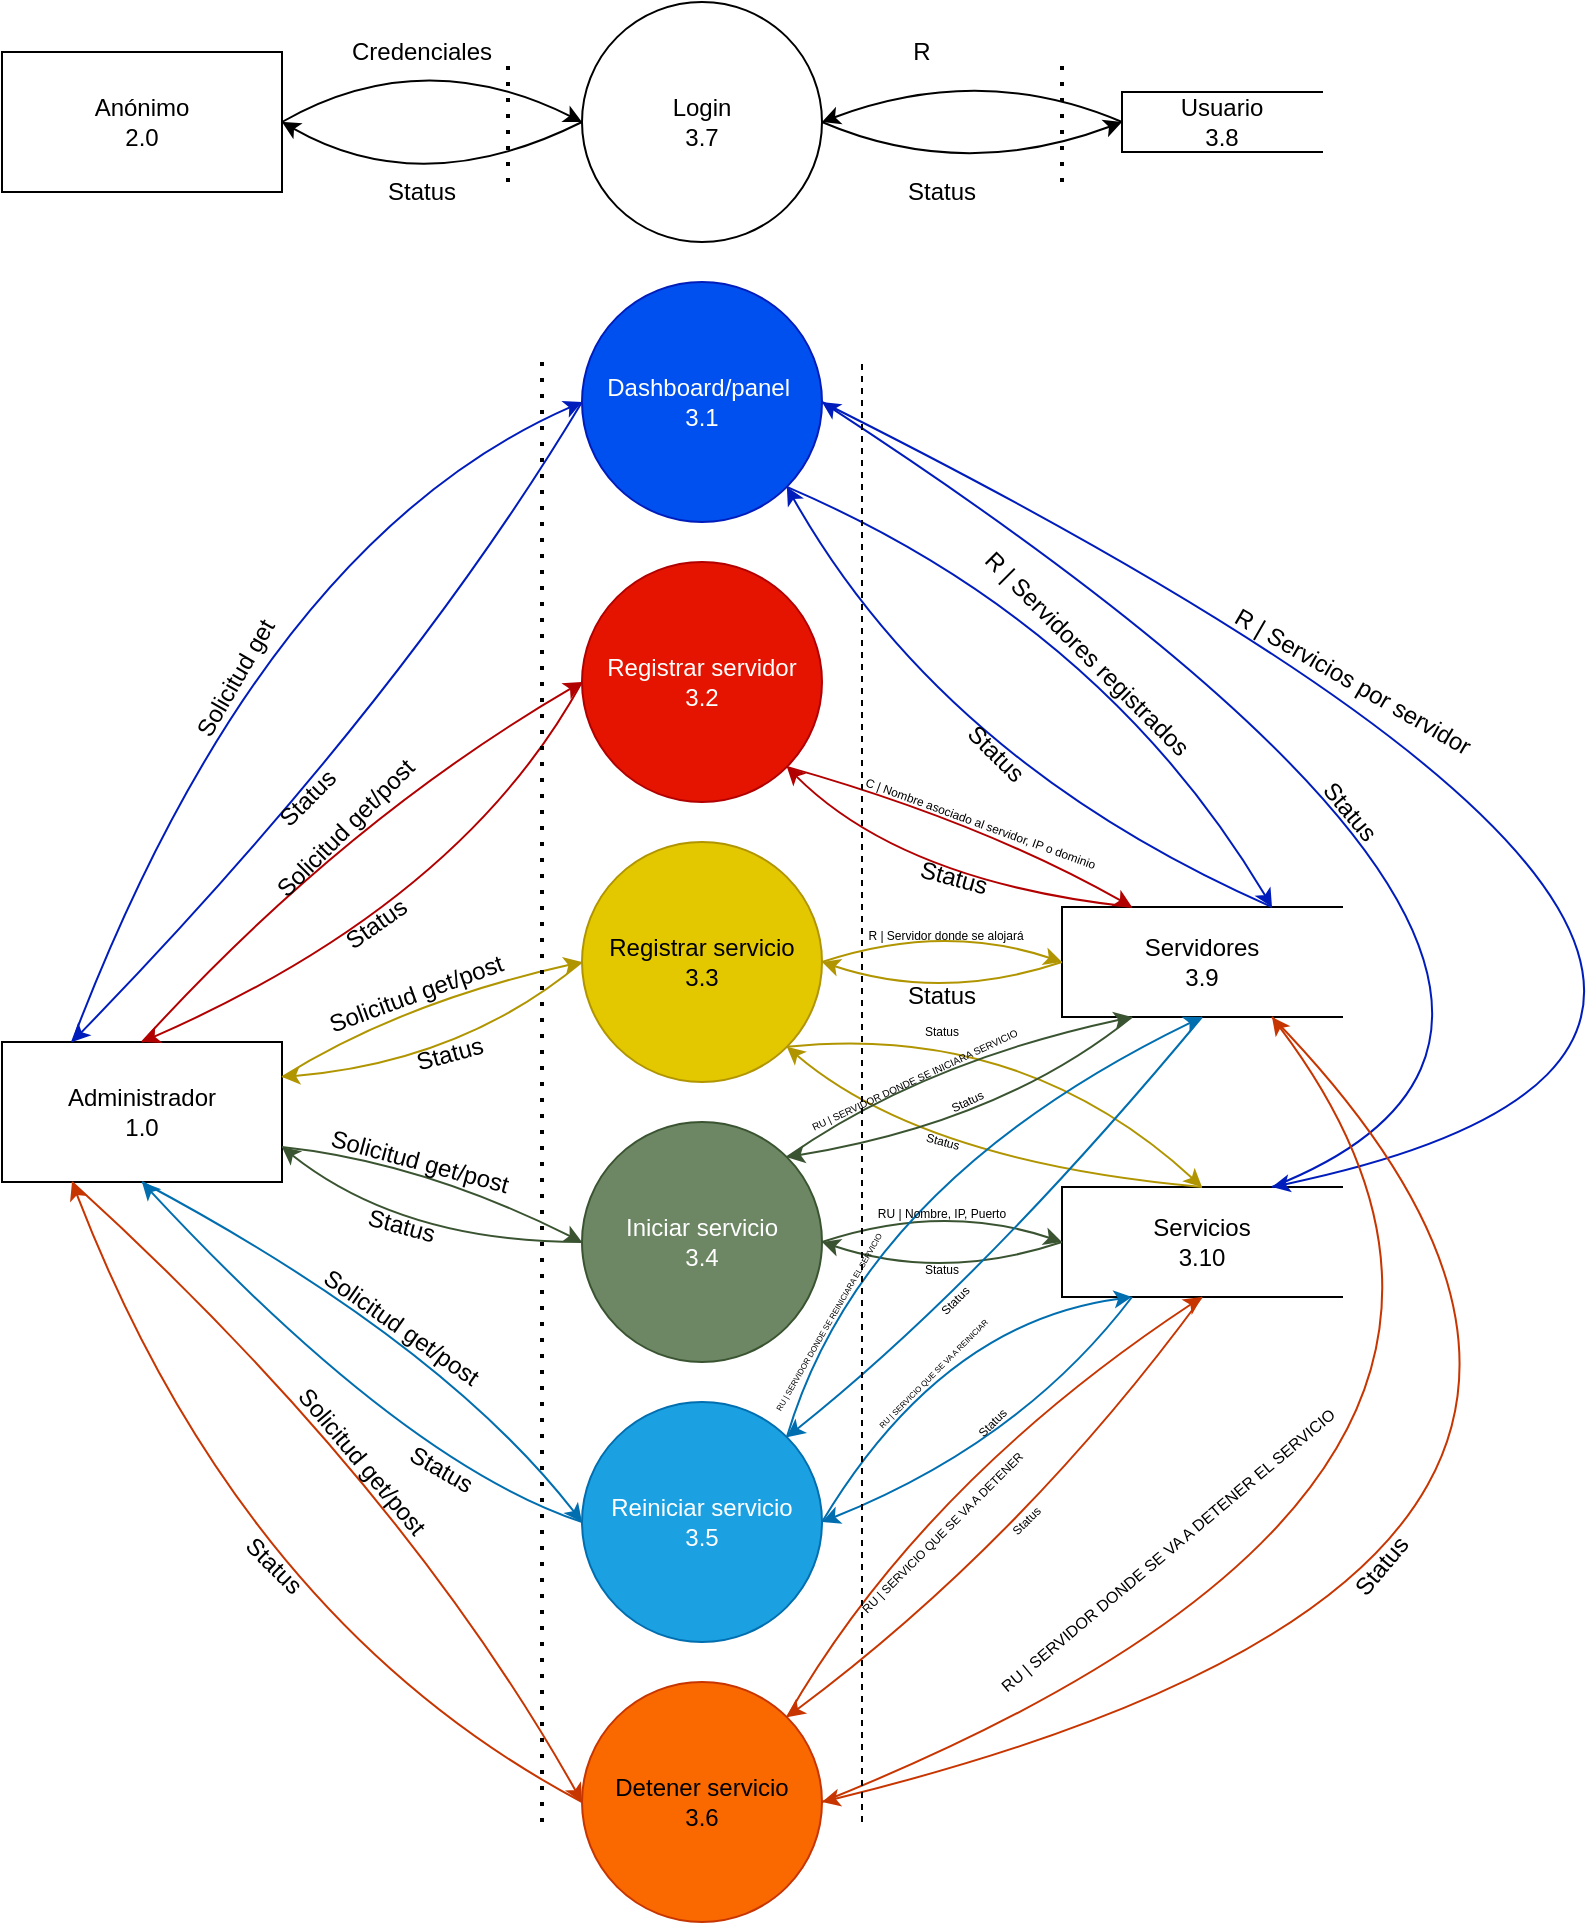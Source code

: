 <mxfile version="26.2.13">
  <diagram name="Página-1" id="d0zZT37VZYB-sFjeeZLX">
    <mxGraphModel dx="1457" dy="1973" grid="1" gridSize="10" guides="1" tooltips="1" connect="1" arrows="1" fold="1" page="1" pageScale="1" pageWidth="850" pageHeight="1100" math="0" shadow="0">
      <root>
        <mxCell id="0" />
        <mxCell id="1" parent="0" />
        <mxCell id="t-FGzTtGXcZ6JQJM-kCl-2" value="Registrar servicio&lt;div&gt;3.3&lt;/div&gt;" style="ellipse;whiteSpace=wrap;html=1;aspect=fixed;fillColor=#e3c800;fontColor=#000000;strokeColor=#B09500;" parent="1" vertex="1">
          <mxGeometry x="460" y="120" width="120" height="120" as="geometry" />
        </mxCell>
        <mxCell id="t-FGzTtGXcZ6JQJM-kCl-3" value="&lt;div&gt;Anónimo&lt;/div&gt;&lt;div&gt;2.0&lt;/div&gt;" style="rounded=0;whiteSpace=wrap;html=1;" parent="1" vertex="1">
          <mxGeometry x="170" y="-275" width="140" height="70" as="geometry" />
        </mxCell>
        <mxCell id="t-FGzTtGXcZ6JQJM-kCl-4" value="Iniciar servicio&lt;br&gt;&lt;div&gt;3.4&lt;/div&gt;" style="ellipse;whiteSpace=wrap;html=1;aspect=fixed;fillColor=#6d8764;fontColor=#ffffff;strokeColor=#3A5431;" parent="1" vertex="1">
          <mxGeometry x="460" y="260" width="120" height="120" as="geometry" />
        </mxCell>
        <mxCell id="t-FGzTtGXcZ6JQJM-kCl-5" value="Reiniciar servicio&lt;br&gt;&lt;div&gt;3.5&lt;/div&gt;" style="ellipse;whiteSpace=wrap;html=1;aspect=fixed;fillColor=#1ba1e2;strokeColor=#006EAF;fontColor=#ffffff;" parent="1" vertex="1">
          <mxGeometry x="460" y="400" width="120" height="120" as="geometry" />
        </mxCell>
        <mxCell id="t-FGzTtGXcZ6JQJM-kCl-6" value="Detener servicio&lt;br&gt;&lt;div&gt;3.6&lt;/div&gt;" style="ellipse;whiteSpace=wrap;html=1;aspect=fixed;fillColor=#fa6800;fontColor=#000000;strokeColor=#C73500;" parent="1" vertex="1">
          <mxGeometry x="460" y="540" width="120" height="120" as="geometry" />
        </mxCell>
        <mxCell id="t-FGzTtGXcZ6JQJM-kCl-7" value="Dashboard/panel&amp;nbsp;&lt;div&gt;3.1&lt;/div&gt;" style="ellipse;whiteSpace=wrap;html=1;aspect=fixed;fillColor=#0050ef;strokeColor=#001DBC;fontColor=#ffffff;" parent="1" vertex="1">
          <mxGeometry x="460" y="-160" width="120" height="120" as="geometry" />
        </mxCell>
        <mxCell id="t-FGzTtGXcZ6JQJM-kCl-10" value="&lt;div&gt;Login&lt;/div&gt;&lt;div&gt;3.7&lt;/div&gt;" style="ellipse;whiteSpace=wrap;html=1;aspect=fixed;" parent="1" vertex="1">
          <mxGeometry x="460" y="-300" width="120" height="120" as="geometry" />
        </mxCell>
        <mxCell id="t-FGzTtGXcZ6JQJM-kCl-11" value="&lt;div&gt;Administrador&lt;/div&gt;&lt;div&gt;1.0&lt;/div&gt;" style="rounded=0;whiteSpace=wrap;html=1;" parent="1" vertex="1">
          <mxGeometry x="170" y="220" width="140" height="70" as="geometry" />
        </mxCell>
        <mxCell id="t-FGzTtGXcZ6JQJM-kCl-12" value="" style="curved=1;endArrow=classic;html=1;rounded=0;exitX=1;exitY=0.5;exitDx=0;exitDy=0;entryX=0;entryY=0.5;entryDx=0;entryDy=0;" parent="1" source="t-FGzTtGXcZ6JQJM-kCl-3" target="t-FGzTtGXcZ6JQJM-kCl-10" edge="1">
          <mxGeometry width="50" height="50" relative="1" as="geometry">
            <mxPoint x="370" y="-300" as="sourcePoint" />
            <mxPoint x="420" y="-350" as="targetPoint" />
            <Array as="points">
              <mxPoint x="380" y="-280" />
            </Array>
          </mxGeometry>
        </mxCell>
        <mxCell id="t-FGzTtGXcZ6JQJM-kCl-13" value="" style="curved=1;endArrow=classic;html=1;rounded=0;exitX=0;exitY=0.5;exitDx=0;exitDy=0;" parent="1" source="t-FGzTtGXcZ6JQJM-kCl-10" edge="1">
          <mxGeometry width="50" height="50" relative="1" as="geometry">
            <mxPoint x="310" y="-230" as="sourcePoint" />
            <mxPoint x="310" y="-240" as="targetPoint" />
            <Array as="points">
              <mxPoint x="380" y="-200" />
            </Array>
          </mxGeometry>
        </mxCell>
        <mxCell id="t-FGzTtGXcZ6JQJM-kCl-14" value="Status" style="text;html=1;align=center;verticalAlign=middle;whiteSpace=wrap;rounded=0;" parent="1" vertex="1">
          <mxGeometry x="350" y="-220" width="60" height="30" as="geometry" />
        </mxCell>
        <mxCell id="t-FGzTtGXcZ6JQJM-kCl-15" value="" style="endArrow=none;dashed=1;html=1;dashPattern=1 3;strokeWidth=2;rounded=0;" parent="1" edge="1">
          <mxGeometry width="50" height="50" relative="1" as="geometry">
            <mxPoint x="423" y="-210" as="sourcePoint" />
            <mxPoint x="423" y="-270" as="targetPoint" />
          </mxGeometry>
        </mxCell>
        <mxCell id="t-FGzTtGXcZ6JQJM-kCl-16" value="Credenciales" style="text;html=1;align=center;verticalAlign=middle;whiteSpace=wrap;rounded=0;" parent="1" vertex="1">
          <mxGeometry x="350" y="-290" width="60" height="30" as="geometry" />
        </mxCell>
        <mxCell id="t-FGzTtGXcZ6JQJM-kCl-18" value="Usuario&lt;div&gt;3.8&lt;/div&gt;" style="html=1;dashed=0;whiteSpace=wrap;shape=partialRectangle;right=0;" parent="1" vertex="1">
          <mxGeometry x="730" y="-255" width="100" height="30" as="geometry" />
        </mxCell>
        <mxCell id="t-FGzTtGXcZ6JQJM-kCl-19" value="" style="curved=1;endArrow=classic;html=1;rounded=0;entryX=0;entryY=0.5;entryDx=0;entryDy=0;exitX=1;exitY=0.5;exitDx=0;exitDy=0;" parent="1" source="t-FGzTtGXcZ6JQJM-kCl-10" target="t-FGzTtGXcZ6JQJM-kCl-18" edge="1">
          <mxGeometry width="50" height="50" relative="1" as="geometry">
            <mxPoint x="600" y="-150" as="sourcePoint" />
            <mxPoint x="730" y="-100" as="targetPoint" />
            <Array as="points">
              <mxPoint x="650" y="-210" />
            </Array>
          </mxGeometry>
        </mxCell>
        <mxCell id="t-FGzTtGXcZ6JQJM-kCl-20" value="" style="curved=1;endArrow=classic;html=1;rounded=0;exitX=0;exitY=0.5;exitDx=0;exitDy=0;entryX=1;entryY=0.5;entryDx=0;entryDy=0;" parent="1" source="t-FGzTtGXcZ6JQJM-kCl-18" target="t-FGzTtGXcZ6JQJM-kCl-10" edge="1">
          <mxGeometry width="50" height="50" relative="1" as="geometry">
            <mxPoint x="780" y="-210" as="sourcePoint" />
            <mxPoint x="630" y="-210" as="targetPoint" />
            <Array as="points">
              <mxPoint x="660" y="-270" />
            </Array>
          </mxGeometry>
        </mxCell>
        <mxCell id="t-FGzTtGXcZ6JQJM-kCl-21" value="" style="endArrow=none;dashed=1;html=1;dashPattern=1 3;strokeWidth=2;rounded=0;" parent="1" edge="1">
          <mxGeometry width="50" height="50" relative="1" as="geometry">
            <mxPoint x="700" y="-210" as="sourcePoint" />
            <mxPoint x="700" y="-270" as="targetPoint" />
          </mxGeometry>
        </mxCell>
        <mxCell id="t-FGzTtGXcZ6JQJM-kCl-25" value="R" style="text;html=1;align=center;verticalAlign=middle;whiteSpace=wrap;rounded=0;" parent="1" vertex="1">
          <mxGeometry x="600" y="-290" width="60" height="30" as="geometry" />
        </mxCell>
        <mxCell id="t-FGzTtGXcZ6JQJM-kCl-26" value="Status" style="text;html=1;align=center;verticalAlign=middle;whiteSpace=wrap;rounded=0;" parent="1" vertex="1">
          <mxGeometry x="610" y="-220" width="60" height="30" as="geometry" />
        </mxCell>
        <mxCell id="uw__DwkTyNiJti9hj64N-1" value="" style="curved=1;endArrow=classic;html=1;rounded=0;exitX=1;exitY=0.75;exitDx=0;exitDy=0;entryX=0;entryY=0.5;entryDx=0;entryDy=0;fillColor=#6d8764;strokeColor=#3A5431;" parent="1" source="t-FGzTtGXcZ6JQJM-kCl-11" target="t-FGzTtGXcZ6JQJM-kCl-4" edge="1">
          <mxGeometry width="50" height="50" relative="1" as="geometry">
            <mxPoint x="310" y="320" as="sourcePoint" />
            <mxPoint x="460" y="320" as="targetPoint" />
            <Array as="points">
              <mxPoint x="380" y="280" />
            </Array>
          </mxGeometry>
        </mxCell>
        <mxCell id="uw__DwkTyNiJti9hj64N-2" value="" style="curved=1;endArrow=classic;html=1;rounded=0;exitX=0;exitY=0.5;exitDx=0;exitDy=0;entryX=1;entryY=0.75;entryDx=0;entryDy=0;fillColor=#6d8764;strokeColor=#3A5431;" parent="1" source="t-FGzTtGXcZ6JQJM-kCl-4" target="t-FGzTtGXcZ6JQJM-kCl-11" edge="1">
          <mxGeometry width="50" height="50" relative="1" as="geometry">
            <mxPoint x="460" y="320" as="sourcePoint" />
            <mxPoint x="310" y="320" as="targetPoint" />
            <Array as="points">
              <mxPoint x="370" y="320" />
            </Array>
          </mxGeometry>
        </mxCell>
        <mxCell id="uw__DwkTyNiJti9hj64N-4" value="" style="curved=1;endArrow=classic;html=1;rounded=0;exitX=0.25;exitY=0;exitDx=0;exitDy=0;entryX=0;entryY=0.5;entryDx=0;entryDy=0;fillColor=#0050ef;strokeColor=#001DBC;" parent="1" source="t-FGzTtGXcZ6JQJM-kCl-11" target="t-FGzTtGXcZ6JQJM-kCl-7" edge="1">
          <mxGeometry width="50" height="50" relative="1" as="geometry">
            <mxPoint x="205" y="145" as="sourcePoint" />
            <mxPoint x="390" y="130" as="targetPoint" />
            <Array as="points">
              <mxPoint x="300" y="-30" />
            </Array>
          </mxGeometry>
        </mxCell>
        <mxCell id="uw__DwkTyNiJti9hj64N-5" value="" style="curved=1;endArrow=classic;html=1;rounded=0;exitX=0;exitY=0.5;exitDx=0;exitDy=0;entryX=0.25;entryY=0;entryDx=0;entryDy=0;fillColor=#0050ef;strokeColor=#001DBC;" parent="1" source="t-FGzTtGXcZ6JQJM-kCl-7" target="t-FGzTtGXcZ6JQJM-kCl-11" edge="1">
          <mxGeometry width="50" height="50" relative="1" as="geometry">
            <mxPoint x="330" y="115" as="sourcePoint" />
            <mxPoint x="205" y="145" as="targetPoint" />
            <Array as="points">
              <mxPoint x="370" y="50" />
            </Array>
          </mxGeometry>
        </mxCell>
        <mxCell id="uw__DwkTyNiJti9hj64N-6" value="" style="curved=1;endArrow=classic;html=1;rounded=0;exitX=0.5;exitY=0;exitDx=0;exitDy=0;entryX=0;entryY=0.5;entryDx=0;entryDy=0;strokeColor=#B20000;fillColor=#e51400;" parent="1" source="t-FGzTtGXcZ6JQJM-kCl-11" target="fl9XX-GpoOIAZKLbjIUZ-5" edge="1">
          <mxGeometry width="50" height="50" relative="1" as="geometry">
            <mxPoint x="215" y="295" as="sourcePoint" />
            <mxPoint x="470" y="50" as="targetPoint" />
            <Array as="points">
              <mxPoint x="340" y="110" />
            </Array>
          </mxGeometry>
        </mxCell>
        <mxCell id="uw__DwkTyNiJti9hj64N-7" value="" style="curved=1;endArrow=classic;html=1;rounded=0;exitX=0;exitY=0.5;exitDx=0;exitDy=0;entryX=0.5;entryY=0;entryDx=0;entryDy=0;strokeColor=#B20000;fillColor=#e51400;" parent="1" source="fl9XX-GpoOIAZKLbjIUZ-5" target="t-FGzTtGXcZ6JQJM-kCl-11" edge="1">
          <mxGeometry width="50" height="50" relative="1" as="geometry">
            <mxPoint x="470" y="330" as="sourcePoint" />
            <mxPoint x="320" y="330" as="targetPoint" />
            <Array as="points">
              <mxPoint x="400" y="150" />
            </Array>
          </mxGeometry>
        </mxCell>
        <mxCell id="uw__DwkTyNiJti9hj64N-8" value="" style="curved=1;endArrow=classic;html=1;rounded=0;exitX=0.5;exitY=1;exitDx=0;exitDy=0;entryX=0;entryY=0.5;entryDx=0;entryDy=0;fillColor=#1ba1e2;strokeColor=#006EAF;" parent="1" source="t-FGzTtGXcZ6JQJM-kCl-11" target="t-FGzTtGXcZ6JQJM-kCl-5" edge="1">
          <mxGeometry width="50" height="50" relative="1" as="geometry">
            <mxPoint x="275" y="475" as="sourcePoint" />
            <mxPoint x="460" y="370" as="targetPoint" />
            <Array as="points">
              <mxPoint x="390" y="370" />
            </Array>
          </mxGeometry>
        </mxCell>
        <mxCell id="uw__DwkTyNiJti9hj64N-9" value="" style="curved=1;endArrow=classic;html=1;rounded=0;exitX=0;exitY=0.5;exitDx=0;exitDy=0;entryX=0.5;entryY=1;entryDx=0;entryDy=0;fillColor=#1ba1e2;strokeColor=#006EAF;" parent="1" source="t-FGzTtGXcZ6JQJM-kCl-5" target="t-FGzTtGXcZ6JQJM-kCl-11" edge="1">
          <mxGeometry width="50" height="50" relative="1" as="geometry">
            <mxPoint x="285" y="365" as="sourcePoint" />
            <mxPoint x="470" y="470" as="targetPoint" />
            <Array as="points">
              <mxPoint x="370" y="430" />
            </Array>
          </mxGeometry>
        </mxCell>
        <mxCell id="uw__DwkTyNiJti9hj64N-10" value="" style="curved=1;endArrow=classic;html=1;rounded=0;exitX=0.25;exitY=1;exitDx=0;exitDy=0;entryX=0;entryY=0.5;entryDx=0;entryDy=0;fillColor=#fa6800;strokeColor=#C73500;" parent="1" source="t-FGzTtGXcZ6JQJM-kCl-11" target="t-FGzTtGXcZ6JQJM-kCl-6" edge="1">
          <mxGeometry width="50" height="50" relative="1" as="geometry">
            <mxPoint x="225" y="435" as="sourcePoint" />
            <mxPoint x="410" y="540" as="targetPoint" />
            <Array as="points">
              <mxPoint x="370" y="440" />
            </Array>
          </mxGeometry>
        </mxCell>
        <mxCell id="uw__DwkTyNiJti9hj64N-11" value="" style="curved=1;endArrow=classic;html=1;rounded=0;exitX=0;exitY=0.5;exitDx=0;exitDy=0;entryX=0.25;entryY=1;entryDx=0;entryDy=0;fillColor=#fa6800;strokeColor=#C73500;" parent="1" source="t-FGzTtGXcZ6JQJM-kCl-6" target="t-FGzTtGXcZ6JQJM-kCl-11" edge="1">
          <mxGeometry width="50" height="50" relative="1" as="geometry">
            <mxPoint x="355" y="585" as="sourcePoint" />
            <mxPoint x="170" y="480" as="targetPoint" />
            <Array as="points">
              <mxPoint x="290" y="510" />
            </Array>
          </mxGeometry>
        </mxCell>
        <mxCell id="uw__DwkTyNiJti9hj64N-15" value="Servidores&lt;br&gt;&lt;div&gt;3.9&lt;/div&gt;" style="html=1;dashed=0;whiteSpace=wrap;shape=partialRectangle;right=0;" parent="1" vertex="1">
          <mxGeometry x="700" y="152.5" width="140" height="55" as="geometry" />
        </mxCell>
        <mxCell id="fl9XX-GpoOIAZKLbjIUZ-5" value="Registrar servidor&lt;div&gt;3.2&lt;/div&gt;" style="ellipse;whiteSpace=wrap;html=1;aspect=fixed;fillColor=#e51400;strokeColor=#B20000;fontColor=#ffffff;" parent="1" vertex="1">
          <mxGeometry x="460" y="-20" width="120" height="120" as="geometry" />
        </mxCell>
        <mxCell id="fl9XX-GpoOIAZKLbjIUZ-12" value="" style="curved=1;endArrow=classic;html=1;rounded=0;exitX=1;exitY=0.25;exitDx=0;exitDy=0;entryX=0;entryY=0.5;entryDx=0;entryDy=0;fillColor=#e3c800;strokeColor=#B09500;" parent="1" source="t-FGzTtGXcZ6JQJM-kCl-11" target="t-FGzTtGXcZ6JQJM-kCl-2" edge="1">
          <mxGeometry width="50" height="50" relative="1" as="geometry">
            <mxPoint x="300" y="193" as="sourcePoint" />
            <mxPoint x="450" y="240" as="targetPoint" />
            <Array as="points">
              <mxPoint x="370" y="200" />
            </Array>
          </mxGeometry>
        </mxCell>
        <mxCell id="fl9XX-GpoOIAZKLbjIUZ-13" value="" style="curved=1;endArrow=classic;html=1;rounded=0;exitX=0;exitY=0.5;exitDx=0;exitDy=0;entryX=1;entryY=0.25;entryDx=0;entryDy=0;fillColor=#e3c800;strokeColor=#B09500;" parent="1" source="t-FGzTtGXcZ6JQJM-kCl-2" target="t-FGzTtGXcZ6JQJM-kCl-11" edge="1">
          <mxGeometry width="50" height="50" relative="1" as="geometry">
            <mxPoint x="470" y="330" as="sourcePoint" />
            <mxPoint x="320" y="283" as="targetPoint" />
            <Array as="points">
              <mxPoint x="400" y="230" />
            </Array>
          </mxGeometry>
        </mxCell>
        <mxCell id="fl9XX-GpoOIAZKLbjIUZ-14" value="Servicios&lt;div&gt;3.10&lt;/div&gt;" style="html=1;dashed=0;whiteSpace=wrap;shape=partialRectangle;right=0;" parent="1" vertex="1">
          <mxGeometry x="700" y="292.5" width="140" height="55" as="geometry" />
        </mxCell>
        <mxCell id="fl9XX-GpoOIAZKLbjIUZ-15" value="" style="curved=1;endArrow=classic;html=1;rounded=0;exitX=1;exitY=0.5;exitDx=0;exitDy=0;entryX=0;entryY=0.5;entryDx=0;entryDy=0;fillColor=#6d8764;strokeColor=#3A5431;" parent="1" source="t-FGzTtGXcZ6JQJM-kCl-4" target="fl9XX-GpoOIAZKLbjIUZ-14" edge="1">
          <mxGeometry width="50" height="50" relative="1" as="geometry">
            <mxPoint x="590" y="318" as="sourcePoint" />
            <mxPoint x="740" y="260" as="targetPoint" />
            <Array as="points">
              <mxPoint x="640" y="300" />
            </Array>
          </mxGeometry>
        </mxCell>
        <mxCell id="fl9XX-GpoOIAZKLbjIUZ-16" value="" style="curved=1;endArrow=classic;html=1;rounded=0;exitX=0;exitY=0.5;exitDx=0;exitDy=0;entryX=1;entryY=0.5;entryDx=0;entryDy=0;fillColor=#6d8764;strokeColor=#3A5431;" parent="1" source="fl9XX-GpoOIAZKLbjIUZ-14" target="t-FGzTtGXcZ6JQJM-kCl-4" edge="1">
          <mxGeometry width="50" height="50" relative="1" as="geometry">
            <mxPoint x="790" y="407" as="sourcePoint" />
            <mxPoint x="640" y="360" as="targetPoint" />
            <Array as="points">
              <mxPoint x="640" y="340" />
            </Array>
          </mxGeometry>
        </mxCell>
        <mxCell id="fl9XX-GpoOIAZKLbjIUZ-17" value="" style="curved=1;endArrow=classic;html=1;rounded=0;exitX=1;exitY=0.5;exitDx=0;exitDy=0;entryX=0;entryY=0.5;entryDx=0;entryDy=0;fillColor=#e3c800;strokeColor=#B09500;" parent="1" source="t-FGzTtGXcZ6JQJM-kCl-2" target="uw__DwkTyNiJti9hj64N-15" edge="1">
          <mxGeometry width="50" height="50" relative="1" as="geometry">
            <mxPoint x="580" y="172.5" as="sourcePoint" />
            <mxPoint x="700" y="172.5" as="targetPoint" />
            <Array as="points">
              <mxPoint x="640" y="160" />
            </Array>
          </mxGeometry>
        </mxCell>
        <mxCell id="fl9XX-GpoOIAZKLbjIUZ-18" value="" style="curved=1;endArrow=classic;html=1;rounded=0;exitX=0;exitY=0.5;exitDx=0;exitDy=0;fillColor=#e3c800;strokeColor=#B09500;" parent="1" source="uw__DwkTyNiJti9hj64N-15" edge="1">
          <mxGeometry width="50" height="50" relative="1" as="geometry">
            <mxPoint x="700" y="200" as="sourcePoint" />
            <mxPoint x="580" y="180" as="targetPoint" />
            <Array as="points">
              <mxPoint x="640" y="200" />
            </Array>
          </mxGeometry>
        </mxCell>
        <mxCell id="fl9XX-GpoOIAZKLbjIUZ-19" value="" style="curved=1;endArrow=classic;html=1;rounded=0;exitX=0.25;exitY=0;exitDx=0;exitDy=0;entryX=1;entryY=1;entryDx=0;entryDy=0;fillColor=#e51400;strokeColor=#B20000;" parent="1" source="uw__DwkTyNiJti9hj64N-15" target="fl9XX-GpoOIAZKLbjIUZ-5" edge="1">
          <mxGeometry width="50" height="50" relative="1" as="geometry">
            <mxPoint x="730" y="80" as="sourcePoint" />
            <mxPoint x="780" y="30" as="targetPoint" />
            <Array as="points">
              <mxPoint x="620" y="140" />
            </Array>
          </mxGeometry>
        </mxCell>
        <mxCell id="fl9XX-GpoOIAZKLbjIUZ-20" value="" style="curved=1;endArrow=classic;html=1;rounded=0;exitX=1;exitY=1;exitDx=0;exitDy=0;entryX=0.25;entryY=0;entryDx=0;entryDy=0;fillColor=#e51400;strokeColor=#B20000;" parent="1" source="fl9XX-GpoOIAZKLbjIUZ-5" target="uw__DwkTyNiJti9hj64N-15" edge="1">
          <mxGeometry width="50" height="50" relative="1" as="geometry">
            <mxPoint x="630" y="60" as="sourcePoint" />
            <mxPoint x="750" y="60" as="targetPoint" />
            <Array as="points">
              <mxPoint x="660" y="110" />
            </Array>
          </mxGeometry>
        </mxCell>
        <mxCell id="fl9XX-GpoOIAZKLbjIUZ-21" value="" style="curved=1;endArrow=classic;html=1;rounded=0;exitX=1;exitY=1;exitDx=0;exitDy=0;entryX=0.75;entryY=0;entryDx=0;entryDy=0;fillColor=#0050ef;strokeColor=#001DBC;" parent="1" source="t-FGzTtGXcZ6JQJM-kCl-7" target="uw__DwkTyNiJti9hj64N-15" edge="1">
          <mxGeometry width="50" height="50" relative="1" as="geometry">
            <mxPoint x="610" y="-91" as="sourcePoint" />
            <mxPoint x="783" y="-20" as="targetPoint" />
            <Array as="points">
              <mxPoint x="720" y="10" />
            </Array>
          </mxGeometry>
        </mxCell>
        <mxCell id="fl9XX-GpoOIAZKLbjIUZ-22" value="" style="curved=1;endArrow=classic;html=1;rounded=0;exitX=0.75;exitY=0;exitDx=0;exitDy=0;entryX=1;entryY=1;entryDx=0;entryDy=0;fillColor=#0050ef;strokeColor=#001DBC;" parent="1" source="uw__DwkTyNiJti9hj64N-15" target="t-FGzTtGXcZ6JQJM-kCl-7" edge="1">
          <mxGeometry width="50" height="50" relative="1" as="geometry">
            <mxPoint x="745" y="163" as="sourcePoint" />
            <mxPoint x="572" y="92" as="targetPoint" />
            <Array as="points">
              <mxPoint x="640" y="80" />
            </Array>
          </mxGeometry>
        </mxCell>
        <mxCell id="fl9XX-GpoOIAZKLbjIUZ-23" value="" style="curved=1;endArrow=classic;html=1;rounded=0;exitX=0.75;exitY=0;exitDx=0;exitDy=0;entryX=1;entryY=0.5;entryDx=0;entryDy=0;fillColor=#0050ef;strokeColor=#001DBC;" parent="1" source="fl9XX-GpoOIAZKLbjIUZ-14" target="t-FGzTtGXcZ6JQJM-kCl-7" edge="1">
          <mxGeometry width="50" height="50" relative="1" as="geometry">
            <mxPoint x="850" y="170" as="sourcePoint" />
            <mxPoint x="900" y="120" as="targetPoint" />
            <Array as="points">
              <mxPoint x="1040" y="200" />
            </Array>
          </mxGeometry>
        </mxCell>
        <mxCell id="fl9XX-GpoOIAZKLbjIUZ-24" value="" style="curved=1;endArrow=classic;html=1;rounded=0;exitX=1;exitY=0.5;exitDx=0;exitDy=0;entryX=0.75;entryY=0;entryDx=0;entryDy=0;fillColor=#0050ef;strokeColor=#001DBC;" parent="1" source="t-FGzTtGXcZ6JQJM-kCl-7" target="fl9XX-GpoOIAZKLbjIUZ-14" edge="1">
          <mxGeometry width="50" height="50" relative="1" as="geometry">
            <mxPoint x="700" y="-111" as="sourcePoint" />
            <mxPoint x="943" y="100" as="targetPoint" />
            <Array as="points">
              <mxPoint x="1200" y="210" />
            </Array>
          </mxGeometry>
        </mxCell>
        <mxCell id="fl9XX-GpoOIAZKLbjIUZ-25" value="" style="curved=1;endArrow=classic;html=1;rounded=0;exitX=0.25;exitY=1;exitDx=0;exitDy=0;entryX=1;entryY=0.5;entryDx=0;entryDy=0;fillColor=#1ba1e2;strokeColor=#006EAF;" parent="1" source="fl9XX-GpoOIAZKLbjIUZ-14" target="t-FGzTtGXcZ6JQJM-kCl-5" edge="1">
          <mxGeometry width="50" height="50" relative="1" as="geometry">
            <mxPoint x="680" y="470" as="sourcePoint" />
            <mxPoint x="730" y="420" as="targetPoint" />
            <Array as="points">
              <mxPoint x="680" y="420" />
            </Array>
          </mxGeometry>
        </mxCell>
        <mxCell id="fl9XX-GpoOIAZKLbjIUZ-26" value="" style="curved=1;endArrow=classic;html=1;rounded=0;exitX=1;exitY=0.5;exitDx=0;exitDy=0;entryX=0.25;entryY=1;entryDx=0;entryDy=0;fillColor=#1ba1e2;strokeColor=#006EAF;" parent="1" source="t-FGzTtGXcZ6JQJM-kCl-5" target="fl9XX-GpoOIAZKLbjIUZ-14" edge="1">
          <mxGeometry width="50" height="50" relative="1" as="geometry">
            <mxPoint x="590" y="330" as="sourcePoint" />
            <mxPoint x="710" y="330" as="targetPoint" />
            <Array as="points">
              <mxPoint x="640" y="360" />
            </Array>
          </mxGeometry>
        </mxCell>
        <mxCell id="fl9XX-GpoOIAZKLbjIUZ-27" value="" style="curved=1;endArrow=classic;html=1;rounded=0;exitX=1;exitY=0;exitDx=0;exitDy=0;entryX=0.5;entryY=1;entryDx=0;entryDy=0;fillColor=#fa6800;strokeColor=#C73500;" parent="1" source="t-FGzTtGXcZ6JQJM-kCl-6" target="fl9XX-GpoOIAZKLbjIUZ-14" edge="1">
          <mxGeometry width="50" height="50" relative="1" as="geometry">
            <mxPoint x="590" y="470" as="sourcePoint" />
            <mxPoint x="745" y="358" as="targetPoint" />
            <Array as="points">
              <mxPoint x="630" y="440" />
            </Array>
          </mxGeometry>
        </mxCell>
        <mxCell id="fl9XX-GpoOIAZKLbjIUZ-28" value="" style="curved=1;endArrow=classic;html=1;rounded=0;exitX=0.5;exitY=1;exitDx=0;exitDy=0;entryX=1;entryY=0;entryDx=0;entryDy=0;fillColor=#fa6800;strokeColor=#C73500;" parent="1" source="fl9XX-GpoOIAZKLbjIUZ-14" target="t-FGzTtGXcZ6JQJM-kCl-6" edge="1">
          <mxGeometry width="50" height="50" relative="1" as="geometry">
            <mxPoint x="745" y="358" as="sourcePoint" />
            <mxPoint x="590" y="470" as="targetPoint" />
            <Array as="points">
              <mxPoint x="680" y="470" />
            </Array>
          </mxGeometry>
        </mxCell>
        <mxCell id="fl9XX-GpoOIAZKLbjIUZ-29" value="" style="curved=1;endArrow=classic;html=1;rounded=0;exitX=1;exitY=1;exitDx=0;exitDy=0;entryX=0.5;entryY=0;entryDx=0;entryDy=0;fillColor=#e3c800;strokeColor=#B09500;" parent="1" source="t-FGzTtGXcZ6JQJM-kCl-2" target="fl9XX-GpoOIAZKLbjIUZ-14" edge="1">
          <mxGeometry width="50" height="50" relative="1" as="geometry">
            <mxPoint x="590" y="190" as="sourcePoint" />
            <mxPoint x="710" y="190" as="targetPoint" />
            <Array as="points">
              <mxPoint x="680" y="210" />
            </Array>
          </mxGeometry>
        </mxCell>
        <mxCell id="fl9XX-GpoOIAZKLbjIUZ-30" value="" style="curved=1;endArrow=classic;html=1;rounded=0;exitX=0.5;exitY=0;exitDx=0;exitDy=0;entryX=1;entryY=1;entryDx=0;entryDy=0;fillColor=#e3c800;strokeColor=#B09500;" parent="1" source="fl9XX-GpoOIAZKLbjIUZ-14" target="t-FGzTtGXcZ6JQJM-kCl-2" edge="1">
          <mxGeometry width="50" height="50" relative="1" as="geometry">
            <mxPoint x="710" y="190" as="sourcePoint" />
            <mxPoint x="590" y="190" as="targetPoint" />
            <Array as="points">
              <mxPoint x="630" y="280" />
            </Array>
          </mxGeometry>
        </mxCell>
        <mxCell id="fl9XX-GpoOIAZKLbjIUZ-31" value="" style="curved=1;endArrow=classic;html=1;rounded=0;exitX=1;exitY=0;exitDx=0;exitDy=0;entryX=0.25;entryY=1;entryDx=0;entryDy=0;fillColor=#6d8764;strokeColor=#3A5431;" parent="1" source="t-FGzTtGXcZ6JQJM-kCl-4" target="uw__DwkTyNiJti9hj64N-15" edge="1">
          <mxGeometry width="50" height="50" relative="1" as="geometry">
            <mxPoint x="590" y="330" as="sourcePoint" />
            <mxPoint x="710" y="330" as="targetPoint" />
            <Array as="points">
              <mxPoint x="630" y="230" />
            </Array>
          </mxGeometry>
        </mxCell>
        <mxCell id="fl9XX-GpoOIAZKLbjIUZ-32" value="" style="curved=1;endArrow=classic;html=1;rounded=0;exitX=0.25;exitY=1;exitDx=0;exitDy=0;entryX=1;entryY=0;entryDx=0;entryDy=0;fillColor=#6d8764;strokeColor=#3A5431;" parent="1" source="uw__DwkTyNiJti9hj64N-15" target="t-FGzTtGXcZ6JQJM-kCl-4" edge="1">
          <mxGeometry width="50" height="50" relative="1" as="geometry">
            <mxPoint x="710" y="330" as="sourcePoint" />
            <mxPoint x="590" y="330" as="targetPoint" />
            <Array as="points">
              <mxPoint x="670" y="260" />
            </Array>
          </mxGeometry>
        </mxCell>
        <mxCell id="fl9XX-GpoOIAZKLbjIUZ-33" value="" style="curved=1;endArrow=classic;html=1;rounded=0;exitX=1;exitY=0;exitDx=0;exitDy=0;entryX=0.5;entryY=1;entryDx=0;entryDy=0;fillColor=#1ba1e2;strokeColor=#006EAF;" parent="1" source="t-FGzTtGXcZ6JQJM-kCl-5" target="uw__DwkTyNiJti9hj64N-15" edge="1">
          <mxGeometry width="50" height="50" relative="1" as="geometry">
            <mxPoint x="590" y="470" as="sourcePoint" />
            <mxPoint x="745" y="358" as="targetPoint" />
            <Array as="points">
              <mxPoint x="600" y="290" />
            </Array>
          </mxGeometry>
        </mxCell>
        <mxCell id="fl9XX-GpoOIAZKLbjIUZ-34" value="" style="curved=1;endArrow=classic;html=1;rounded=0;exitX=0.5;exitY=1;exitDx=0;exitDy=0;entryX=1;entryY=0;entryDx=0;entryDy=0;fillColor=#1ba1e2;strokeColor=#006EAF;" parent="1" source="uw__DwkTyNiJti9hj64N-15" target="t-FGzTtGXcZ6JQJM-kCl-5" edge="1">
          <mxGeometry width="50" height="50" relative="1" as="geometry">
            <mxPoint x="745" y="292.5" as="sourcePoint" />
            <mxPoint x="590" y="404.5" as="targetPoint" />
            <Array as="points">
              <mxPoint x="660" y="340" />
            </Array>
          </mxGeometry>
        </mxCell>
        <mxCell id="fl9XX-GpoOIAZKLbjIUZ-35" value="" style="curved=1;endArrow=classic;html=1;rounded=0;exitX=1;exitY=0.5;exitDx=0;exitDy=0;entryX=0.75;entryY=1;entryDx=0;entryDy=0;fillColor=#fa6800;strokeColor=#C73500;" parent="1" source="t-FGzTtGXcZ6JQJM-kCl-6" target="uw__DwkTyNiJti9hj64N-15" edge="1">
          <mxGeometry width="50" height="50" relative="1" as="geometry">
            <mxPoint x="572" y="568" as="sourcePoint" />
            <mxPoint x="780" y="358" as="targetPoint" />
            <Array as="points">
              <mxPoint x="980" y="440" />
            </Array>
          </mxGeometry>
        </mxCell>
        <mxCell id="fl9XX-GpoOIAZKLbjIUZ-36" value="" style="curved=1;endArrow=classic;html=1;rounded=0;exitX=0.75;exitY=1;exitDx=0;exitDy=0;entryX=1;entryY=0.5;entryDx=0;entryDy=0;fillColor=#fa6800;strokeColor=#C73500;" parent="1" source="uw__DwkTyNiJti9hj64N-15" target="t-FGzTtGXcZ6JQJM-kCl-6" edge="1">
          <mxGeometry width="50" height="50" relative="1" as="geometry">
            <mxPoint x="780" y="358" as="sourcePoint" />
            <mxPoint x="572" y="568" as="targetPoint" />
            <Array as="points">
              <mxPoint x="1070" y="480" />
            </Array>
          </mxGeometry>
        </mxCell>
        <mxCell id="_nAI9vN0RQWtM638mZTf-1" value="" style="endArrow=none;dashed=1;html=1;dashPattern=1 3;strokeWidth=2;rounded=0;" parent="1" edge="1">
          <mxGeometry width="50" height="50" relative="1" as="geometry">
            <mxPoint x="440" y="610" as="sourcePoint" />
            <mxPoint x="440" y="-120" as="targetPoint" />
          </mxGeometry>
        </mxCell>
        <mxCell id="_nAI9vN0RQWtM638mZTf-3" value="" style="endArrow=none;dashed=1;html=1;rounded=0;" parent="1" edge="1">
          <mxGeometry width="50" height="50" relative="1" as="geometry">
            <mxPoint x="600" y="610" as="sourcePoint" />
            <mxPoint x="600" y="-120" as="targetPoint" />
          </mxGeometry>
        </mxCell>
        <mxCell id="_nAI9vN0RQWtM638mZTf-4" value="Status" style="text;html=1;align=center;verticalAlign=middle;whiteSpace=wrap;rounded=0;rotation=-45;" parent="1" vertex="1">
          <mxGeometry x="293" y="83" width="60" height="30" as="geometry" />
        </mxCell>
        <mxCell id="_nAI9vN0RQWtM638mZTf-5" value="Status" style="text;html=1;align=center;verticalAlign=middle;whiteSpace=wrap;rounded=0;rotation=-35;" parent="1" vertex="1">
          <mxGeometry x="327" y="145.5" width="60" height="30" as="geometry" />
        </mxCell>
        <mxCell id="_nAI9vN0RQWtM638mZTf-8" value="Status" style="text;html=1;align=center;verticalAlign=middle;whiteSpace=wrap;rounded=0;rotation=-15;" parent="1" vertex="1">
          <mxGeometry x="364" y="211" width="60" height="30" as="geometry" />
        </mxCell>
        <mxCell id="_nAI9vN0RQWtM638mZTf-9" value="Status" style="text;html=1;align=center;verticalAlign=middle;whiteSpace=wrap;rounded=0;rotation=15;" parent="1" vertex="1">
          <mxGeometry x="340" y="296.5" width="60" height="30" as="geometry" />
        </mxCell>
        <mxCell id="_nAI9vN0RQWtM638mZTf-12" value="Status" style="text;html=1;align=center;verticalAlign=middle;whiteSpace=wrap;rounded=0;rotation=30;" parent="1" vertex="1">
          <mxGeometry x="360" y="418.5" width="60" height="30" as="geometry" />
        </mxCell>
        <mxCell id="_nAI9vN0RQWtM638mZTf-15" value="Status" style="text;html=1;align=center;verticalAlign=middle;whiteSpace=wrap;rounded=0;rotation=45;" parent="1" vertex="1">
          <mxGeometry x="276" y="467" width="60" height="30" as="geometry" />
        </mxCell>
        <mxCell id="_nAI9vN0RQWtM638mZTf-16" value="Solicitud get" style="text;html=1;align=center;verticalAlign=middle;whiteSpace=wrap;rounded=0;rotation=-60;" parent="1" vertex="1">
          <mxGeometry x="252" y="23" width="70" height="30" as="geometry" />
        </mxCell>
        <mxCell id="_nAI9vN0RQWtM638mZTf-17" value="Solicitud get/post" style="text;html=1;align=center;verticalAlign=middle;whiteSpace=wrap;rounded=0;rotation=-45;" parent="1" vertex="1">
          <mxGeometry x="289" y="98" width="106" height="30" as="geometry" />
        </mxCell>
        <mxCell id="_nAI9vN0RQWtM638mZTf-18" value="Solicitud get/post" style="text;html=1;align=center;verticalAlign=middle;whiteSpace=wrap;rounded=0;rotation=-20;" parent="1" vertex="1">
          <mxGeometry x="324" y="180.5" width="106" height="30" as="geometry" />
        </mxCell>
        <mxCell id="_nAI9vN0RQWtM638mZTf-19" value="Solicitud get/post" style="text;html=1;align=center;verticalAlign=middle;whiteSpace=wrap;rounded=0;rotation=15;" parent="1" vertex="1">
          <mxGeometry x="326" y="265" width="106" height="30" as="geometry" />
        </mxCell>
        <mxCell id="_nAI9vN0RQWtM638mZTf-20" value="Solicitud get/post" style="text;html=1;align=center;verticalAlign=middle;whiteSpace=wrap;rounded=0;rotation=35;" parent="1" vertex="1">
          <mxGeometry x="317" y="347.5" width="106" height="30" as="geometry" />
        </mxCell>
        <mxCell id="_nAI9vN0RQWtM638mZTf-22" value="Solicitud get/post" style="text;html=1;align=center;verticalAlign=middle;whiteSpace=wrap;rounded=0;rotation=50;" parent="1" vertex="1">
          <mxGeometry x="297" y="415" width="106" height="30" as="geometry" />
        </mxCell>
        <mxCell id="_nAI9vN0RQWtM638mZTf-23" value="Status" style="text;html=1;align=center;verticalAlign=middle;whiteSpace=wrap;rounded=0;rotation=50;" parent="1" vertex="1">
          <mxGeometry x="814" y="90" width="60" height="30" as="geometry" />
        </mxCell>
        <mxCell id="_nAI9vN0RQWtM638mZTf-24" value="Status" style="text;html=1;align=center;verticalAlign=middle;whiteSpace=wrap;rounded=0;rotation=45;" parent="1" vertex="1">
          <mxGeometry x="637" y="61" width="60" height="30" as="geometry" />
        </mxCell>
        <mxCell id="_nAI9vN0RQWtM638mZTf-25" value="Status" style="text;html=1;align=center;verticalAlign=middle;whiteSpace=wrap;rounded=0;rotation=15;" parent="1" vertex="1">
          <mxGeometry x="616" y="123" width="60" height="30" as="geometry" />
        </mxCell>
        <mxCell id="_nAI9vN0RQWtM638mZTf-26" value="Status" style="text;html=1;align=center;verticalAlign=middle;whiteSpace=wrap;rounded=0;rotation=0;" parent="1" vertex="1">
          <mxGeometry x="610" y="182" width="60" height="30" as="geometry" />
        </mxCell>
        <mxCell id="_nAI9vN0RQWtM638mZTf-27" value="&lt;font style=&quot;font-size: 6px;&quot;&gt;Status&lt;/font&gt;" style="text;html=1;align=center;verticalAlign=middle;whiteSpace=wrap;rounded=0;rotation=15;fontColor=light-dark(#000000,#B09500);" parent="1" vertex="1">
          <mxGeometry x="631" y="263" width="20" height="10" as="geometry" />
        </mxCell>
        <mxCell id="_nAI9vN0RQWtM638mZTf-28" value="&lt;font style=&quot;font-size: 6px;&quot;&gt;Status&lt;/font&gt;" style="text;html=1;align=center;verticalAlign=middle;whiteSpace=wrap;rounded=0;rotation=-25;fontColor=light-dark(#000000, #3a5431);" parent="1" vertex="1">
          <mxGeometry x="642" y="243" width="20" height="10" as="geometry" />
        </mxCell>
        <mxCell id="_nAI9vN0RQWtM638mZTf-29" value="&lt;font style=&quot;font-size: 6px;&quot;&gt;Status&lt;/font&gt;" style="text;html=1;align=center;verticalAlign=middle;whiteSpace=wrap;rounded=0;rotation=0;fontColor=light-dark(#000000, #3a5431);" parent="1" vertex="1">
          <mxGeometry x="630" y="326.5" width="20" height="10" as="geometry" />
        </mxCell>
        <mxCell id="_nAI9vN0RQWtM638mZTf-30" value="&lt;font style=&quot;font-size: 6px;&quot;&gt;Status&lt;/font&gt;" style="text;html=1;align=center;verticalAlign=middle;whiteSpace=wrap;rounded=0;rotation=-45;fontColor=light-dark(#000000, #006eaf);" parent="1" vertex="1">
          <mxGeometry x="635" y="342.5" width="20" height="10" as="geometry" />
        </mxCell>
        <mxCell id="_nAI9vN0RQWtM638mZTf-31" value="&lt;font style=&quot;font-size: 6px;&quot;&gt;Status&lt;/font&gt;" style="text;html=1;align=center;verticalAlign=middle;whiteSpace=wrap;rounded=0;rotation=-45;fontColor=light-dark(#000000, #006eaf);" parent="1" vertex="1">
          <mxGeometry x="654" y="404" width="20" height="10" as="geometry" />
        </mxCell>
        <mxCell id="_nAI9vN0RQWtM638mZTf-32" value="&lt;font style=&quot;font-size: 6px;&quot;&gt;Status&lt;/font&gt;" style="text;html=1;align=center;verticalAlign=middle;whiteSpace=wrap;rounded=0;rotation=-45;fontColor=light-dark(#000000, #c13500);" parent="1" vertex="1">
          <mxGeometry x="671" y="453" width="20" height="10" as="geometry" />
        </mxCell>
        <mxCell id="_nAI9vN0RQWtM638mZTf-33" value="&lt;font&gt;Status&lt;/font&gt;" style="text;html=1;align=center;verticalAlign=middle;whiteSpace=wrap;rounded=0;rotation=-50;fontColor=light-dark(#000000, #c13500);" parent="1" vertex="1">
          <mxGeometry x="840" y="477" width="40" height="10" as="geometry" />
        </mxCell>
        <mxCell id="_nAI9vN0RQWtM638mZTf-35" value="R | Servicios por servidor" style="text;html=1;align=center;verticalAlign=middle;whiteSpace=wrap;rounded=0;rotation=30;" parent="1" vertex="1">
          <mxGeometry x="770" y="25" width="151" height="30" as="geometry" />
        </mxCell>
        <mxCell id="_nAI9vN0RQWtM638mZTf-36" value="R | Servidores registrados" style="text;html=1;align=center;verticalAlign=middle;whiteSpace=wrap;rounded=0;rotation=45;" parent="1" vertex="1">
          <mxGeometry x="637" y="11" width="151" height="30" as="geometry" />
        </mxCell>
        <mxCell id="_nAI9vN0RQWtM638mZTf-37" value="&lt;div&gt;&lt;font style=&quot;font-size: 6px;&quot;&gt;C | Nombre asociado al servidor,&amp;nbsp;&lt;span style=&quot;background-color: transparent; color: light-dark(rgb(0, 0, 0), rgb(255, 255, 255));&quot;&gt;IP o dominio&lt;/span&gt;&lt;/font&gt;&lt;/div&gt;" style="text;html=1;align=center;verticalAlign=middle;whiteSpace=wrap;rounded=0;rotation=20;" parent="1" vertex="1">
          <mxGeometry x="596" y="104" width="127.56" height="10.22" as="geometry" />
        </mxCell>
        <mxCell id="_nAI9vN0RQWtM638mZTf-40" value="&lt;span style=&quot;font-size: 6px;&quot;&gt;R | Servidor donde se alojará&lt;/span&gt;" style="text;html=1;align=center;verticalAlign=middle;whiteSpace=wrap;rounded=0;rotation=0;" parent="1" vertex="1">
          <mxGeometry x="597" y="159.39" width="90" height="10.22" as="geometry" />
        </mxCell>
        <mxCell id="_nAI9vN0RQWtM638mZTf-42" value="&lt;font style=&quot;font-size: 5px;&quot;&gt;RU | SERVIDOR DONDE SE INICIARA SERVICIO&lt;/font&gt;" style="text;html=1;align=center;verticalAlign=middle;whiteSpace=wrap;rounded=0;rotation=-25;fontColor=light-dark(#000000, #3a5431);textShadow=0;" parent="1" vertex="1">
          <mxGeometry x="563.73" y="231.94" width="123.36" height="10" as="geometry" />
        </mxCell>
        <mxCell id="_nAI9vN0RQWtM638mZTf-43" value="&lt;font style=&quot;font-size: 6px;&quot;&gt;Status&lt;/font&gt;" style="text;html=1;align=center;verticalAlign=middle;whiteSpace=wrap;rounded=0;rotation=0;fontColor=light-dark(#000000,#B09500);" parent="1" vertex="1">
          <mxGeometry x="600" y="207.5" width="80" height="10" as="geometry" />
        </mxCell>
        <mxCell id="6CojYyUvT26SnVhBJZ2K-1" value="&lt;span style=&quot;font-size: 6px;&quot;&gt;RU | Nombre, IP, Puerto&lt;/span&gt;" style="text;html=1;align=center;verticalAlign=middle;whiteSpace=wrap;rounded=0;rotation=0;fontColor=light-dark(#000000, #3a5431);" parent="1" vertex="1">
          <mxGeometry x="590.09" y="298.5" width="100" height="10" as="geometry" />
        </mxCell>
        <mxCell id="6CojYyUvT26SnVhBJZ2K-2" value="&lt;font style=&quot;font-size: 4px;&quot;&gt;RU | SERVIDOR DONDE SE REINICIARA EL SERVICIO&lt;/font&gt;" style="text;html=1;align=center;verticalAlign=middle;whiteSpace=wrap;rounded=0;rotation=-60;fontColor=light-dark(#000000, #006eaf);" parent="1" vertex="1">
          <mxGeometry x="528.67" y="354.45" width="105.58" height="10" as="geometry" />
        </mxCell>
        <mxCell id="6CojYyUvT26SnVhBJZ2K-3" value="&lt;font style=&quot;font-size: 4px;&quot;&gt;RU | SERVICIO QUE SE VA A REINICIAR&lt;/font&gt;" style="text;html=1;align=center;verticalAlign=middle;whiteSpace=wrap;rounded=0;rotation=-45;fontColor=light-dark(#000000, #006eaf);" parent="1" vertex="1">
          <mxGeometry x="594.09" y="379" width="79.91" height="10" as="geometry" />
        </mxCell>
        <mxCell id="6CojYyUvT26SnVhBJZ2K-6" value="&lt;font style=&quot;font-size: 6px;&quot;&gt;RU | SERVICIO QUE SE VA A DETENER&lt;/font&gt;" style="text;html=1;align=center;verticalAlign=middle;whiteSpace=wrap;rounded=0;rotation=-45;fontColor=light-dark(#000000, #c13500);" parent="1" vertex="1">
          <mxGeometry x="581" y="459" width="116" height="10" as="geometry" />
        </mxCell>
        <mxCell id="6CojYyUvT26SnVhBJZ2K-9" value="RU | SERVIDOR DONDE SE VA A DETENER EL SERVICIO" style="text;html=1;align=center;verticalAlign=middle;whiteSpace=wrap;rounded=0;rotation=-40;fontColor=light-dark(#000000, #c13500);fontSize=8;" parent="1" vertex="1">
          <mxGeometry x="642" y="469" width="222" height="10" as="geometry" />
        </mxCell>
      </root>
    </mxGraphModel>
  </diagram>
</mxfile>

